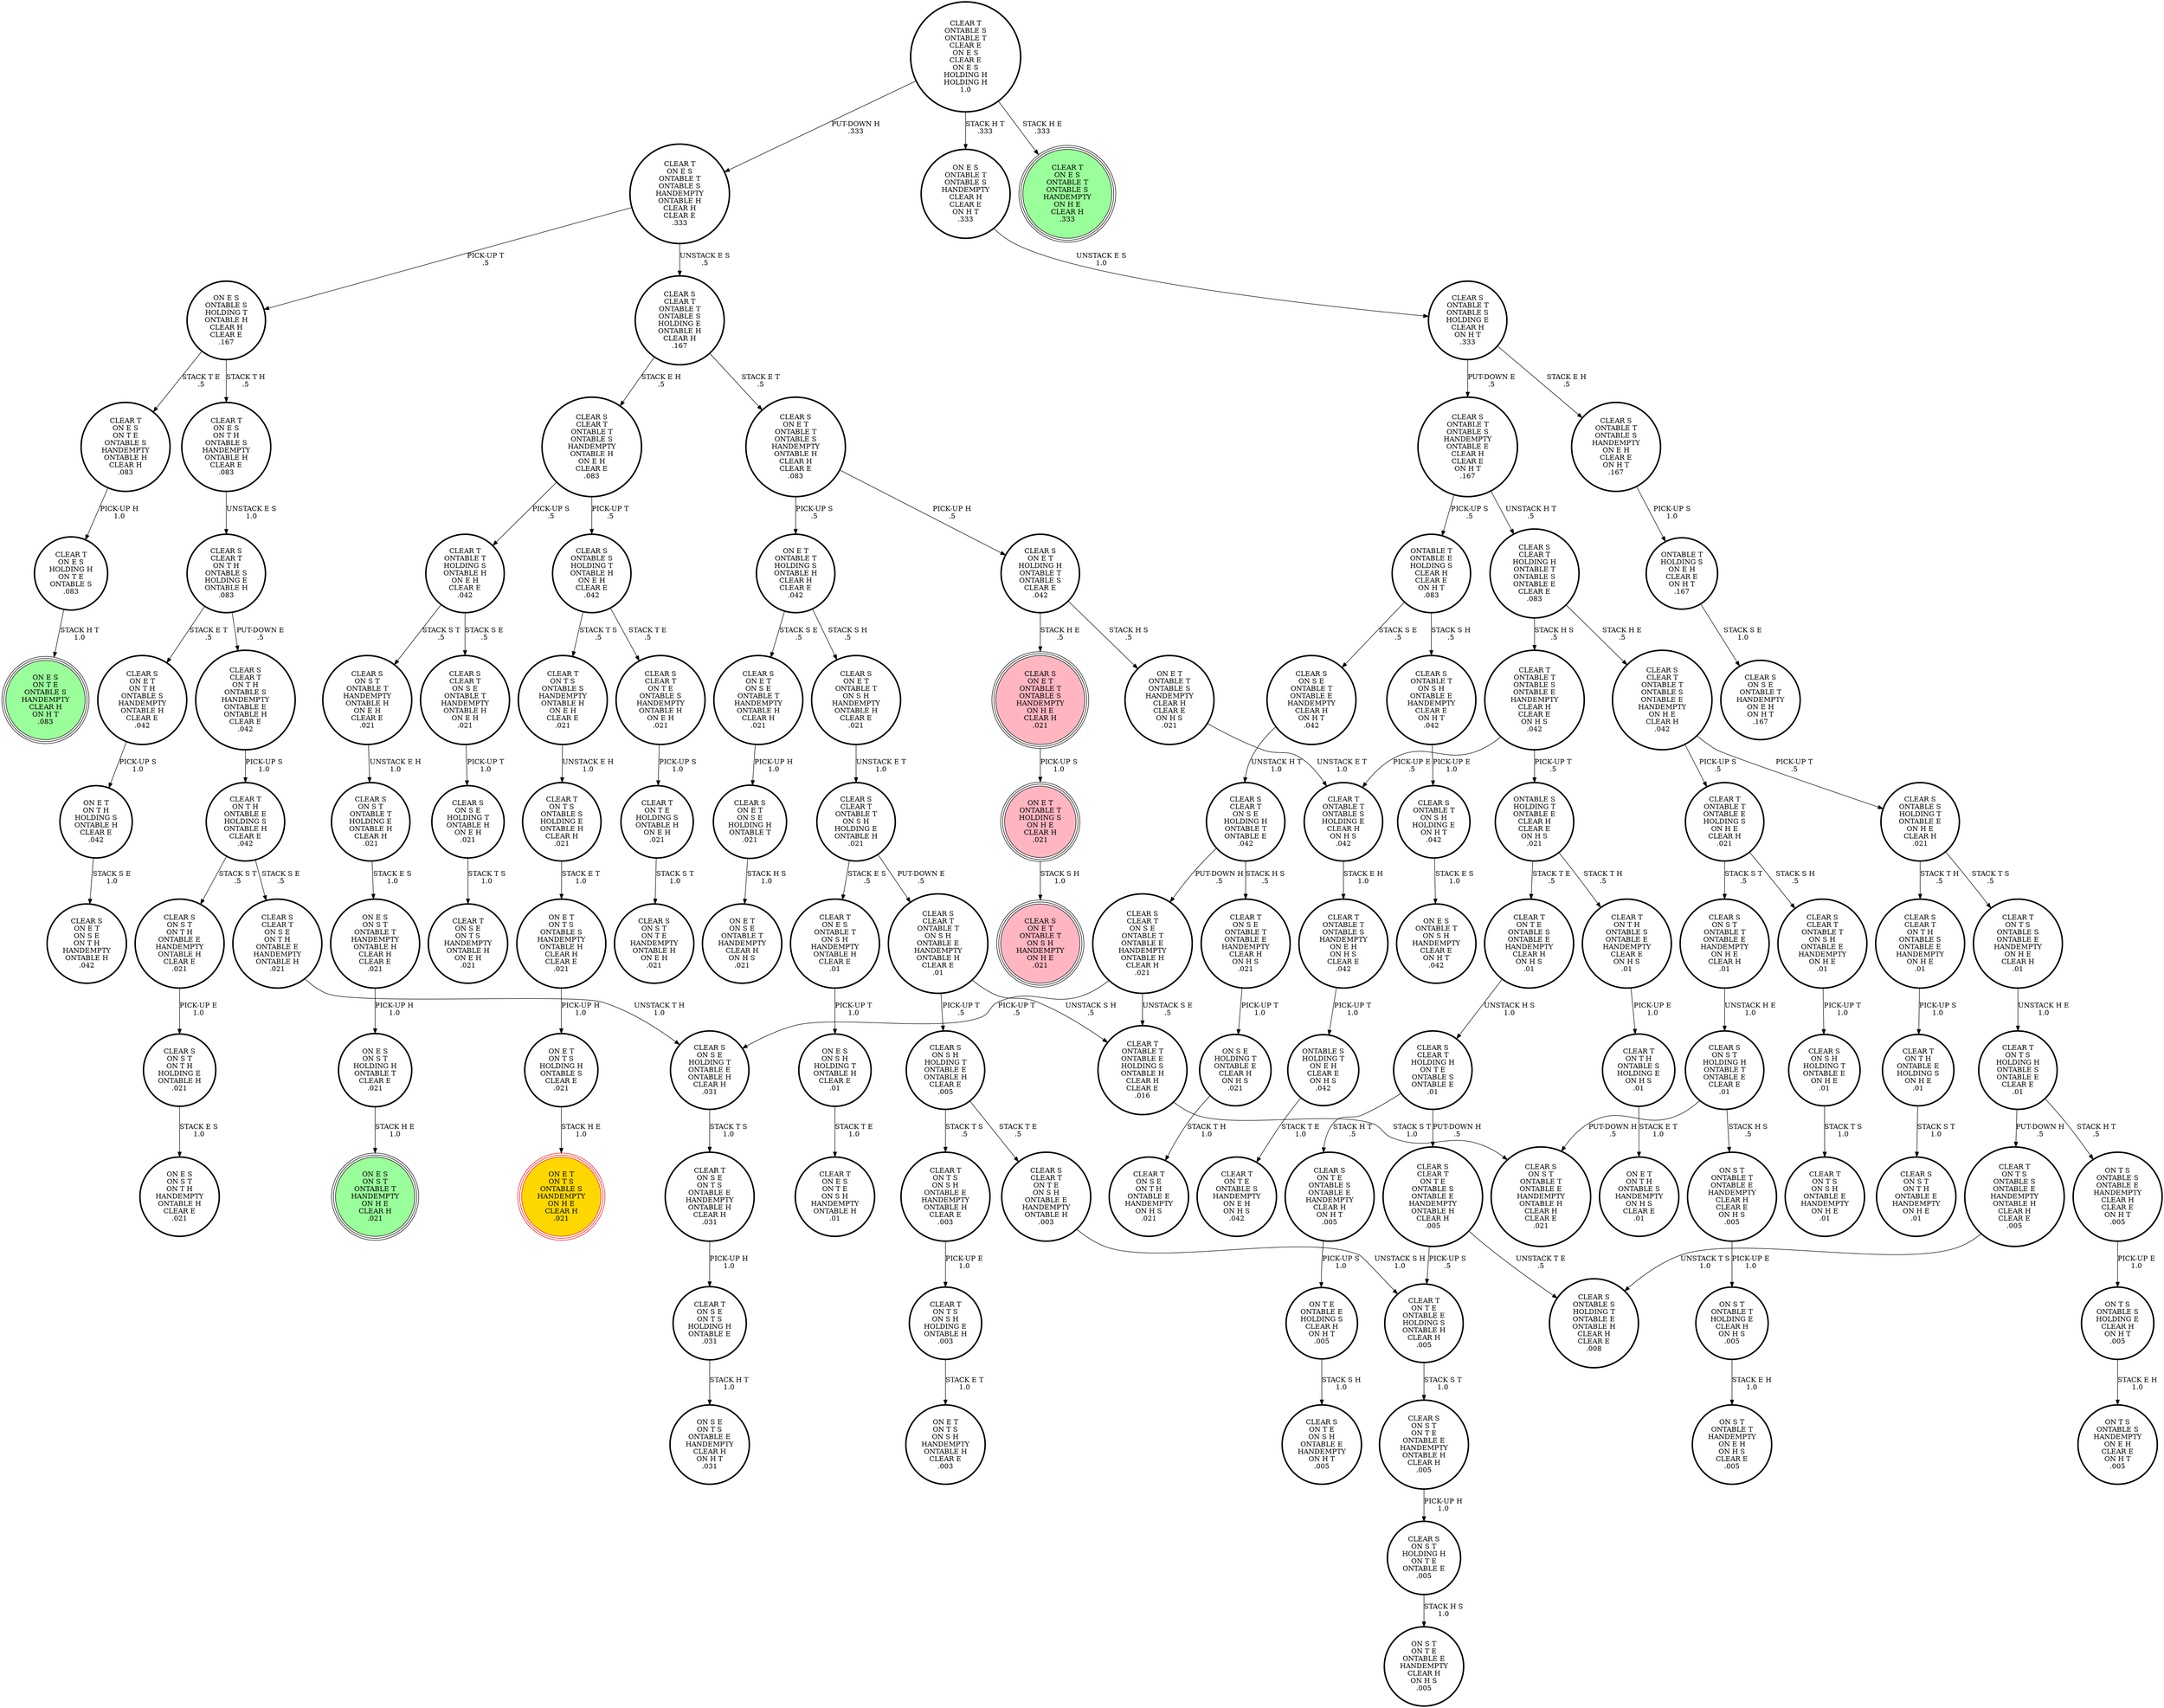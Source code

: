 digraph {
"CLEAR S\nCLEAR T\nONTABLE T\nON S H\nONTABLE E\nHANDEMPTY\nONTABLE H\nCLEAR E\n.01\n" -> "CLEAR S\nON S H\nHOLDING T\nONTABLE E\nONTABLE H\nCLEAR E\n.005\n"[label="PICK-UP T\n.5\n"];
"CLEAR S\nCLEAR T\nONTABLE T\nON S H\nONTABLE E\nHANDEMPTY\nONTABLE H\nCLEAR E\n.01\n" -> "CLEAR T\nONTABLE T\nONTABLE E\nHOLDING S\nONTABLE H\nCLEAR H\nCLEAR E\n.016\n"[label="UNSTACK S H\n.5\n"];
"CLEAR S\nCLEAR T\nONTABLE T\nONTABLE S\nONTABLE E\nHANDEMPTY\nON H E\nCLEAR H\n.042\n" -> "CLEAR T\nONTABLE T\nONTABLE E\nHOLDING S\nON H E\nCLEAR H\n.021\n"[label="PICK-UP S\n.5\n"];
"CLEAR S\nCLEAR T\nONTABLE T\nONTABLE S\nONTABLE E\nHANDEMPTY\nON H E\nCLEAR H\n.042\n" -> "CLEAR S\nONTABLE S\nHOLDING T\nONTABLE E\nON H E\nCLEAR H\n.021\n"[label="PICK-UP T\n.5\n"];
"CLEAR S\nCLEAR T\nON T H\nONTABLE S\nHANDEMPTY\nONTABLE E\nONTABLE H\nCLEAR E\n.042\n" -> "CLEAR T\nON T H\nONTABLE E\nHOLDING S\nONTABLE H\nCLEAR E\n.042\n"[label="PICK-UP S\n1.0\n"];
"CLEAR S\nON E T\nONTABLE T\nON S H\nHANDEMPTY\nONTABLE H\nCLEAR E\n.021\n" -> "CLEAR S\nCLEAR T\nONTABLE T\nON S H\nHOLDING E\nONTABLE H\n.021\n"[label="UNSTACK E T\n1.0\n"];
"ONTABLE T\nONTABLE E\nHOLDING S\nCLEAR H\nCLEAR E\nON H T\n.083\n" -> "CLEAR S\nON S E\nONTABLE T\nONTABLE E\nHANDEMPTY\nCLEAR H\nON H T\n.042\n"[label="STACK S E\n.5\n"];
"ONTABLE T\nONTABLE E\nHOLDING S\nCLEAR H\nCLEAR E\nON H T\n.083\n" -> "CLEAR S\nONTABLE T\nON S H\nONTABLE E\nHANDEMPTY\nCLEAR E\nON H T\n.042\n"[label="STACK S H\n.5\n"];
"CLEAR T\nON E S\nONTABLE T\nONTABLE S\nHANDEMPTY\nONTABLE H\nCLEAR H\nCLEAR E\n.333\n" -> "ON E S\nONTABLE S\nHOLDING T\nONTABLE H\nCLEAR H\nCLEAR E\n.167\n"[label="PICK-UP T\n.5\n"];
"CLEAR T\nON E S\nONTABLE T\nONTABLE S\nHANDEMPTY\nONTABLE H\nCLEAR H\nCLEAR E\n.333\n" -> "CLEAR S\nCLEAR T\nONTABLE T\nONTABLE S\nHOLDING E\nONTABLE H\nCLEAR H\n.167\n"[label="UNSTACK E S\n.5\n"];
"CLEAR S\nCLEAR T\nON T H\nONTABLE S\nHOLDING E\nONTABLE H\n.083\n" -> "CLEAR S\nCLEAR T\nON T H\nONTABLE S\nHANDEMPTY\nONTABLE E\nONTABLE H\nCLEAR E\n.042\n"[label="PUT-DOWN E\n.5\n"];
"CLEAR S\nCLEAR T\nON T H\nONTABLE S\nHOLDING E\nONTABLE H\n.083\n" -> "CLEAR S\nON E T\nON T H\nONTABLE S\nHANDEMPTY\nONTABLE H\nCLEAR E\n.042\n"[label="STACK E T\n.5\n"];
"CLEAR T\nON T H\nONTABLE S\nHOLDING E\nON H S\n.01\n" -> "ON E T\nON T H\nONTABLE S\nHANDEMPTY\nON H S\nCLEAR E\n.01\n"[label="STACK E T\n1.0\n"];
"ON E S\nONTABLE T\nONTABLE S\nHANDEMPTY\nCLEAR H\nCLEAR E\nON H T\n.333\n" -> "CLEAR S\nONTABLE T\nONTABLE S\nHOLDING E\nCLEAR H\nON H T\n.333\n"[label="UNSTACK E S\n1.0\n"];
"CLEAR T\nONTABLE T\nHOLDING S\nONTABLE H\nON E H\nCLEAR E\n.042\n" -> "CLEAR S\nON S T\nONTABLE T\nHANDEMPTY\nONTABLE H\nON E H\nCLEAR E\n.021\n"[label="STACK S T\n.5\n"];
"CLEAR T\nONTABLE T\nHOLDING S\nONTABLE H\nON E H\nCLEAR E\n.042\n" -> "CLEAR S\nCLEAR T\nON S E\nONTABLE T\nHANDEMPTY\nONTABLE H\nON E H\n.021\n"[label="STACK S E\n.5\n"];
"CLEAR S\nONTABLE T\nONTABLE S\nHOLDING E\nCLEAR H\nON H T\n.333\n" -> "CLEAR S\nONTABLE T\nONTABLE S\nHANDEMPTY\nONTABLE E\nCLEAR H\nCLEAR E\nON H T\n.167\n"[label="PUT-DOWN E\n.5\n"];
"CLEAR S\nONTABLE T\nONTABLE S\nHOLDING E\nCLEAR H\nON H T\n.333\n" -> "CLEAR S\nONTABLE T\nONTABLE S\nHANDEMPTY\nON E H\nCLEAR E\nON H T\n.167\n"[label="STACK E H\n.5\n"];
"CLEAR S\nON E T\nHOLDING H\nONTABLE T\nONTABLE S\nCLEAR E\n.042\n" -> "ON E T\nONTABLE T\nONTABLE S\nHANDEMPTY\nCLEAR H\nCLEAR E\nON H S\n.021\n"[label="STACK H S\n.5\n"];
"CLEAR S\nON E T\nHOLDING H\nONTABLE T\nONTABLE S\nCLEAR E\n.042\n" -> "CLEAR S\nON E T\nONTABLE T\nONTABLE S\nHANDEMPTY\nON H E\nCLEAR H\n.021\n"[label="STACK H E\n.5\n"];
"CLEAR S\nON S E\nHOLDING T\nONTABLE E\nONTABLE H\nCLEAR H\n.031\n" -> "CLEAR T\nON S E\nON T S\nONTABLE E\nHANDEMPTY\nONTABLE H\nCLEAR H\n.031\n"[label="STACK T S\n1.0\n"];
"ON E S\nONTABLE S\nHOLDING T\nONTABLE H\nCLEAR H\nCLEAR E\n.167\n" -> "CLEAR T\nON E S\nON T E\nONTABLE S\nHANDEMPTY\nONTABLE H\nCLEAR H\n.083\n"[label="STACK T E\n.5\n"];
"ON E S\nONTABLE S\nHOLDING T\nONTABLE H\nCLEAR H\nCLEAR E\n.167\n" -> "CLEAR T\nON E S\nON T H\nONTABLE S\nHANDEMPTY\nONTABLE H\nCLEAR E\n.083\n"[label="STACK T H\n.5\n"];
"CLEAR S\nONTABLE T\nONTABLE S\nHANDEMPTY\nON E H\nCLEAR E\nON H T\n.167\n" -> "ONTABLE T\nHOLDING S\nON E H\nCLEAR E\nON H T\n.167\n"[label="PICK-UP S\n1.0\n"];
"CLEAR T\nON T S\nONTABLE S\nHANDEMPTY\nONTABLE H\nON E H\nCLEAR E\n.021\n" -> "CLEAR T\nON T S\nONTABLE S\nHOLDING E\nONTABLE H\nCLEAR H\n.021\n"[label="UNSTACK E H\n1.0\n"];
"CLEAR T\nONTABLE T\nONTABLE E\nHOLDING S\nON H E\nCLEAR H\n.021\n" -> "CLEAR S\nON S T\nONTABLE T\nONTABLE E\nHANDEMPTY\nON H E\nCLEAR H\n.01\n"[label="STACK S T\n.5\n"];
"CLEAR T\nONTABLE T\nONTABLE E\nHOLDING S\nON H E\nCLEAR H\n.021\n" -> "CLEAR S\nCLEAR T\nONTABLE T\nON S H\nONTABLE E\nHANDEMPTY\nON H E\n.01\n"[label="STACK S H\n.5\n"];
"ON E S\nON S T\nHOLDING H\nONTABLE T\nCLEAR E\n.021\n" -> "ON E S\nON S T\nONTABLE T\nHANDEMPTY\nON H E\nCLEAR H\n.021\n"[label="STACK H E\n1.0\n"];
"CLEAR T\nON T S\nON S H\nHOLDING E\nONTABLE H\n.003\n" -> "ON E T\nON T S\nON S H\nHANDEMPTY\nONTABLE H\nCLEAR E\n.003\n"[label="STACK E T\n1.0\n"];
"CLEAR T\nON E S\nON T H\nONTABLE S\nHANDEMPTY\nONTABLE H\nCLEAR E\n.083\n" -> "CLEAR S\nCLEAR T\nON T H\nONTABLE S\nHOLDING E\nONTABLE H\n.083\n"[label="UNSTACK E S\n1.0\n"];
"CLEAR T\nON E S\nHOLDING H\nON T E\nONTABLE S\n.083\n" -> "ON E S\nON T E\nONTABLE S\nHANDEMPTY\nCLEAR H\nON H T\n.083\n"[label="STACK H T\n1.0\n"];
"CLEAR T\nONTABLE T\nONTABLE S\nONTABLE E\nHANDEMPTY\nCLEAR H\nCLEAR E\nON H S\n.042\n" -> "ONTABLE S\nHOLDING T\nONTABLE E\nCLEAR H\nCLEAR E\nON H S\n.021\n"[label="PICK-UP T\n.5\n"];
"CLEAR T\nONTABLE T\nONTABLE S\nONTABLE E\nHANDEMPTY\nCLEAR H\nCLEAR E\nON H S\n.042\n" -> "CLEAR T\nONTABLE T\nONTABLE S\nHOLDING E\nCLEAR H\nON H S\n.042\n"[label="PICK-UP E\n.5\n"];
"ON E T\nON T S\nONTABLE S\nHANDEMPTY\nONTABLE H\nCLEAR H\nCLEAR E\n.021\n" -> "ON E T\nON T S\nHOLDING H\nONTABLE S\nCLEAR E\n.021\n"[label="PICK-UP H\n1.0\n"];
"CLEAR S\nCLEAR T\nHOLDING H\nONTABLE T\nONTABLE S\nONTABLE E\nCLEAR E\n.083\n" -> "CLEAR T\nONTABLE T\nONTABLE S\nONTABLE E\nHANDEMPTY\nCLEAR H\nCLEAR E\nON H S\n.042\n"[label="STACK H S\n.5\n"];
"CLEAR S\nCLEAR T\nHOLDING H\nONTABLE T\nONTABLE S\nONTABLE E\nCLEAR E\n.083\n" -> "CLEAR S\nCLEAR T\nONTABLE T\nONTABLE S\nONTABLE E\nHANDEMPTY\nON H E\nCLEAR H\n.042\n"[label="STACK H E\n.5\n"];
"ON E T\nONTABLE T\nONTABLE S\nHANDEMPTY\nCLEAR H\nCLEAR E\nON H S\n.021\n" -> "CLEAR T\nONTABLE T\nONTABLE S\nHOLDING E\nCLEAR H\nON H S\n.042\n"[label="UNSTACK E T\n1.0\n"];
"CLEAR S\nCLEAR T\nON S E\nONTABLE T\nHANDEMPTY\nONTABLE H\nON E H\n.021\n" -> "CLEAR S\nON S E\nHOLDING T\nONTABLE H\nON E H\n.021\n"[label="PICK-UP T\n1.0\n"];
"ONTABLE S\nHOLDING T\nONTABLE E\nCLEAR H\nCLEAR E\nON H S\n.021\n" -> "CLEAR T\nON T H\nONTABLE S\nONTABLE E\nHANDEMPTY\nCLEAR E\nON H S\n.01\n"[label="STACK T H\n.5\n"];
"ONTABLE S\nHOLDING T\nONTABLE E\nCLEAR H\nCLEAR E\nON H S\n.021\n" -> "CLEAR T\nON T E\nONTABLE S\nONTABLE E\nHANDEMPTY\nCLEAR H\nON H S\n.01\n"[label="STACK T E\n.5\n"];
"CLEAR S\nONTABLE T\nON S H\nHOLDING E\nON H T\n.042\n" -> "ON E S\nONTABLE T\nON S H\nHANDEMPTY\nCLEAR E\nON H T\n.042\n"[label="STACK E S\n1.0\n"];
"CLEAR S\nCLEAR T\nONTABLE T\nON S H\nHOLDING E\nONTABLE H\n.021\n" -> "CLEAR T\nON E S\nONTABLE T\nON S H\nHANDEMPTY\nONTABLE H\nCLEAR E\n.01\n"[label="STACK E S\n.5\n"];
"CLEAR S\nCLEAR T\nONTABLE T\nON S H\nHOLDING E\nONTABLE H\n.021\n" -> "CLEAR S\nCLEAR T\nONTABLE T\nON S H\nONTABLE E\nHANDEMPTY\nONTABLE H\nCLEAR E\n.01\n"[label="PUT-DOWN E\n.5\n"];
"CLEAR T\nON T H\nONTABLE E\nHOLDING S\nONTABLE H\nCLEAR E\n.042\n" -> "CLEAR S\nCLEAR T\nON S E\nON T H\nONTABLE E\nHANDEMPTY\nONTABLE H\n.021\n"[label="STACK S E\n.5\n"];
"CLEAR T\nON T H\nONTABLE E\nHOLDING S\nONTABLE H\nCLEAR E\n.042\n" -> "CLEAR S\nON S T\nON T H\nONTABLE E\nHANDEMPTY\nONTABLE H\nCLEAR E\n.021\n"[label="STACK S T\n.5\n"];
"CLEAR S\nON E T\nON S E\nHOLDING H\nONTABLE T\n.021\n" -> "ON E T\nON S E\nONTABLE T\nHANDEMPTY\nCLEAR H\nON H S\n.021\n"[label="STACK H S\n1.0\n"];
"CLEAR S\nCLEAR T\nON S E\nON T H\nONTABLE E\nHANDEMPTY\nONTABLE H\n.021\n" -> "CLEAR S\nON S E\nHOLDING T\nONTABLE E\nONTABLE H\nCLEAR H\n.031\n"[label="UNSTACK T H\n1.0\n"];
"ON E T\nONTABLE T\nHOLDING S\nON H E\nCLEAR H\n.021\n" -> "CLEAR S\nON E T\nONTABLE T\nON S H\nHANDEMPTY\nON H E\n.021\n"[label="STACK S H\n1.0\n"];
"CLEAR T\nON S E\nONTABLE T\nONTABLE E\nHANDEMPTY\nCLEAR H\nON H S\n.021\n" -> "ON S E\nHOLDING T\nONTABLE E\nCLEAR H\nON H S\n.021\n"[label="PICK-UP T\n1.0\n"];
"ON S E\nHOLDING T\nONTABLE E\nCLEAR H\nON H S\n.021\n" -> "CLEAR T\nON S E\nON T H\nONTABLE E\nHANDEMPTY\nON H S\n.021\n"[label="STACK T H\n1.0\n"];
"CLEAR T\nONTABLE T\nONTABLE E\nHOLDING S\nONTABLE H\nCLEAR H\nCLEAR E\n.016\n" -> "CLEAR S\nON S T\nONTABLE T\nONTABLE E\nHANDEMPTY\nONTABLE H\nCLEAR H\nCLEAR E\n.021\n"[label="STACK S T\n1.0\n"];
"CLEAR T\nON T E\nONTABLE E\nHOLDING S\nONTABLE H\nCLEAR H\n.005\n" -> "CLEAR S\nON S T\nON T E\nONTABLE E\nHANDEMPTY\nONTABLE H\nCLEAR H\n.005\n"[label="STACK S T\n1.0\n"];
"ON T E\nONTABLE E\nHOLDING S\nCLEAR H\nON H T\n.005\n" -> "CLEAR S\nON T E\nON S H\nONTABLE E\nHANDEMPTY\nON H T\n.005\n"[label="STACK S H\n1.0\n"];
"CLEAR T\nON S E\nON T S\nONTABLE E\nHANDEMPTY\nONTABLE H\nCLEAR H\n.031\n" -> "CLEAR T\nON S E\nON T S\nHOLDING H\nONTABLE E\n.031\n"[label="PICK-UP H\n1.0\n"];
"ONTABLE T\nHOLDING S\nON E H\nCLEAR E\nON H T\n.167\n" -> "CLEAR S\nON S E\nONTABLE T\nHANDEMPTY\nON E H\nON H T\n.167\n"[label="STACK S E\n1.0\n"];
"CLEAR S\nON E T\nON S E\nONTABLE T\nHANDEMPTY\nONTABLE H\nCLEAR H\n.021\n" -> "CLEAR S\nON E T\nON S E\nHOLDING H\nONTABLE T\n.021\n"[label="PICK-UP H\n1.0\n"];
"CLEAR T\nONTABLE S\nONTABLE T\nCLEAR E\nON E S\nCLEAR E\nON E S\nHOLDING H\nHOLDING H\n1.0\n" -> "CLEAR T\nON E S\nONTABLE T\nONTABLE S\nHANDEMPTY\nONTABLE H\nCLEAR H\nCLEAR E\n.333\n"[label="PUT-DOWN H\n.333\n"];
"CLEAR T\nONTABLE S\nONTABLE T\nCLEAR E\nON E S\nCLEAR E\nON E S\nHOLDING H\nHOLDING H\n1.0\n" -> "CLEAR T\nON E S\nONTABLE T\nONTABLE S\nHANDEMPTY\nON H E\nCLEAR H\n.333\n"[label="STACK H E\n.333\n"];
"CLEAR T\nONTABLE S\nONTABLE T\nCLEAR E\nON E S\nCLEAR E\nON E S\nHOLDING H\nHOLDING H\n1.0\n" -> "ON E S\nONTABLE T\nONTABLE S\nHANDEMPTY\nCLEAR H\nCLEAR E\nON H T\n.333\n"[label="STACK H T\n.333\n"];
"ON E S\nON S H\nHOLDING T\nONTABLE H\nCLEAR E\n.01\n" -> "CLEAR T\nON E S\nON T E\nON S H\nHANDEMPTY\nONTABLE H\n.01\n"[label="STACK T E\n1.0\n"];
"CLEAR S\nON S T\nON T H\nHOLDING E\nONTABLE H\n.021\n" -> "ON E S\nON S T\nON T H\nHANDEMPTY\nONTABLE H\nCLEAR E\n.021\n"[label="STACK E S\n1.0\n"];
"ONTABLE S\nHOLDING T\nON E H\nCLEAR E\nON H S\n.042\n" -> "CLEAR T\nON T E\nONTABLE S\nHANDEMPTY\nON E H\nON H S\n.042\n"[label="STACK T E\n1.0\n"];
"CLEAR S\nON S T\nHOLDING H\nON T E\nONTABLE E\n.005\n" -> "ON S T\nON T E\nONTABLE E\nHANDEMPTY\nCLEAR H\nON H S\n.005\n"[label="STACK H S\n1.0\n"];
"CLEAR S\nCLEAR T\nONTABLE T\nON S H\nONTABLE E\nHANDEMPTY\nON H E\n.01\n" -> "CLEAR S\nON S H\nHOLDING T\nONTABLE E\nON H E\n.01\n"[label="PICK-UP T\n1.0\n"];
"CLEAR S\nON S T\nON T E\nONTABLE E\nHANDEMPTY\nONTABLE H\nCLEAR H\n.005\n" -> "CLEAR S\nON S T\nHOLDING H\nON T E\nONTABLE E\n.005\n"[label="PICK-UP H\n1.0\n"];
"CLEAR T\nON S E\nON T S\nHOLDING H\nONTABLE E\n.031\n" -> "ON S E\nON T S\nONTABLE E\nHANDEMPTY\nCLEAR H\nON H T\n.031\n"[label="STACK H T\n1.0\n"];
"CLEAR S\nON S E\nHOLDING T\nONTABLE H\nON E H\n.021\n" -> "CLEAR T\nON S E\nON T S\nHANDEMPTY\nONTABLE H\nON E H\n.021\n"[label="STACK T S\n1.0\n"];
"CLEAR S\nCLEAR T\nON T E\nONTABLE S\nHANDEMPTY\nONTABLE H\nON E H\n.021\n" -> "CLEAR T\nON T E\nHOLDING S\nONTABLE H\nON E H\n.021\n"[label="PICK-UP S\n1.0\n"];
"ON E T\nON T H\nHOLDING S\nONTABLE H\nCLEAR E\n.042\n" -> "CLEAR S\nON E T\nON S E\nON T H\nHANDEMPTY\nONTABLE H\n.042\n"[label="STACK S E\n1.0\n"];
"ON T S\nONTABLE S\nONTABLE E\nHANDEMPTY\nCLEAR H\nCLEAR E\nON H T\n.005\n" -> "ON T S\nONTABLE S\nHOLDING E\nCLEAR H\nON H T\n.005\n"[label="PICK-UP E\n1.0\n"];
"CLEAR S\nON S H\nHOLDING T\nONTABLE E\nON H E\n.01\n" -> "CLEAR T\nON T S\nON S H\nONTABLE E\nHANDEMPTY\nON H E\n.01\n"[label="STACK T S\n1.0\n"];
"CLEAR S\nCLEAR T\nONTABLE T\nONTABLE S\nHANDEMPTY\nONTABLE H\nON E H\nCLEAR E\n.083\n" -> "CLEAR S\nONTABLE S\nHOLDING T\nONTABLE H\nON E H\nCLEAR E\n.042\n"[label="PICK-UP T\n.5\n"];
"CLEAR S\nCLEAR T\nONTABLE T\nONTABLE S\nHANDEMPTY\nONTABLE H\nON E H\nCLEAR E\n.083\n" -> "CLEAR T\nONTABLE T\nHOLDING S\nONTABLE H\nON E H\nCLEAR E\n.042\n"[label="PICK-UP S\n.5\n"];
"CLEAR S\nONTABLE S\nHOLDING T\nONTABLE E\nON H E\nCLEAR H\n.021\n" -> "CLEAR S\nCLEAR T\nON T H\nONTABLE S\nONTABLE E\nHANDEMPTY\nON H E\n.01\n"[label="STACK T H\n.5\n"];
"CLEAR S\nONTABLE S\nHOLDING T\nONTABLE E\nON H E\nCLEAR H\n.021\n" -> "CLEAR T\nON T S\nONTABLE S\nONTABLE E\nHANDEMPTY\nON H E\nCLEAR H\n.01\n"[label="STACK T S\n.5\n"];
"CLEAR T\nONTABLE T\nONTABLE S\nHANDEMPTY\nON E H\nON H S\nCLEAR E\n.042\n" -> "ONTABLE S\nHOLDING T\nON E H\nCLEAR E\nON H S\n.042\n"[label="PICK-UP T\n1.0\n"];
"CLEAR T\nON E S\nON T E\nONTABLE S\nHANDEMPTY\nONTABLE H\nCLEAR H\n.083\n" -> "CLEAR T\nON E S\nHOLDING H\nON T E\nONTABLE S\n.083\n"[label="PICK-UP H\n1.0\n"];
"CLEAR T\nON T E\nONTABLE S\nONTABLE E\nHANDEMPTY\nCLEAR H\nON H S\n.01\n" -> "CLEAR S\nCLEAR T\nHOLDING H\nON T E\nONTABLE S\nONTABLE E\n.01\n"[label="UNSTACK H S\n1.0\n"];
"CLEAR T\nON T E\nHOLDING S\nONTABLE H\nON E H\n.021\n" -> "CLEAR S\nON S T\nON T E\nHANDEMPTY\nONTABLE H\nON E H\n.021\n"[label="STACK S T\n1.0\n"];
"CLEAR S\nCLEAR T\nHOLDING H\nON T E\nONTABLE S\nONTABLE E\n.01\n" -> "CLEAR S\nON T E\nONTABLE S\nONTABLE E\nHANDEMPTY\nCLEAR H\nON H T\n.005\n"[label="STACK H T\n.5\n"];
"CLEAR S\nCLEAR T\nHOLDING H\nON T E\nONTABLE S\nONTABLE E\n.01\n" -> "CLEAR S\nCLEAR T\nON T E\nONTABLE S\nONTABLE E\nHANDEMPTY\nONTABLE H\nCLEAR H\n.005\n"[label="PUT-DOWN H\n.5\n"];
"CLEAR T\nON T S\nONTABLE S\nONTABLE E\nHANDEMPTY\nON H E\nCLEAR H\n.01\n" -> "CLEAR T\nON T S\nHOLDING H\nONTABLE S\nONTABLE E\nCLEAR E\n.01\n"[label="UNSTACK H E\n1.0\n"];
"ON T S\nONTABLE S\nHOLDING E\nCLEAR H\nON H T\n.005\n" -> "ON T S\nONTABLE S\nHANDEMPTY\nON E H\nCLEAR E\nON H T\n.005\n"[label="STACK E H\n1.0\n"];
"CLEAR T\nON T H\nONTABLE S\nONTABLE E\nHANDEMPTY\nCLEAR E\nON H S\n.01\n" -> "CLEAR T\nON T H\nONTABLE S\nHOLDING E\nON H S\n.01\n"[label="PICK-UP E\n1.0\n"];
"CLEAR T\nON T S\nON S H\nONTABLE E\nHANDEMPTY\nONTABLE H\nCLEAR E\n.003\n" -> "CLEAR T\nON T S\nON S H\nHOLDING E\nONTABLE H\n.003\n"[label="PICK-UP E\n1.0\n"];
"ON E S\nON S T\nONTABLE T\nHANDEMPTY\nONTABLE H\nCLEAR H\nCLEAR E\n.021\n" -> "ON E S\nON S T\nHOLDING H\nONTABLE T\nCLEAR E\n.021\n"[label="PICK-UP H\n1.0\n"];
"CLEAR S\nON S T\nHOLDING H\nONTABLE T\nONTABLE E\nCLEAR E\n.01\n" -> "ON S T\nONTABLE T\nONTABLE E\nHANDEMPTY\nCLEAR H\nCLEAR E\nON H S\n.005\n"[label="STACK H S\n.5\n"];
"CLEAR S\nON S T\nHOLDING H\nONTABLE T\nONTABLE E\nCLEAR E\n.01\n" -> "CLEAR S\nON S T\nONTABLE T\nONTABLE E\nHANDEMPTY\nONTABLE H\nCLEAR H\nCLEAR E\n.021\n"[label="PUT-DOWN H\n.5\n"];
"CLEAR S\nONTABLE T\nON S H\nONTABLE E\nHANDEMPTY\nCLEAR E\nON H T\n.042\n" -> "CLEAR S\nONTABLE T\nON S H\nHOLDING E\nON H T\n.042\n"[label="PICK-UP E\n1.0\n"];
"CLEAR S\nON S T\nONTABLE T\nHANDEMPTY\nONTABLE H\nON E H\nCLEAR E\n.021\n" -> "CLEAR S\nON S T\nONTABLE T\nHOLDING E\nONTABLE H\nCLEAR H\n.021\n"[label="UNSTACK E H\n1.0\n"];
"CLEAR S\nON S H\nHOLDING T\nONTABLE E\nONTABLE H\nCLEAR E\n.005\n" -> "CLEAR S\nCLEAR T\nON T E\nON S H\nONTABLE E\nHANDEMPTY\nONTABLE H\n.003\n"[label="STACK T E\n.5\n"];
"CLEAR S\nON S H\nHOLDING T\nONTABLE E\nONTABLE H\nCLEAR E\n.005\n" -> "CLEAR T\nON T S\nON S H\nONTABLE E\nHANDEMPTY\nONTABLE H\nCLEAR E\n.003\n"[label="STACK T S\n.5\n"];
"CLEAR S\nCLEAR T\nONTABLE T\nONTABLE S\nHOLDING E\nONTABLE H\nCLEAR H\n.167\n" -> "CLEAR S\nON E T\nONTABLE T\nONTABLE S\nHANDEMPTY\nONTABLE H\nCLEAR H\nCLEAR E\n.083\n"[label="STACK E T\n.5\n"];
"CLEAR S\nCLEAR T\nONTABLE T\nONTABLE S\nHOLDING E\nONTABLE H\nCLEAR H\n.167\n" -> "CLEAR S\nCLEAR T\nONTABLE T\nONTABLE S\nHANDEMPTY\nONTABLE H\nON E H\nCLEAR E\n.083\n"[label="STACK E H\n.5\n"];
"CLEAR T\nON T H\nONTABLE E\nHOLDING S\nON H E\n.01\n" -> "CLEAR S\nON S T\nON T H\nONTABLE E\nHANDEMPTY\nON H E\n.01\n"[label="STACK S T\n1.0\n"];
"CLEAR S\nON S T\nONTABLE T\nHOLDING E\nONTABLE H\nCLEAR H\n.021\n" -> "ON E S\nON S T\nONTABLE T\nHANDEMPTY\nONTABLE H\nCLEAR H\nCLEAR E\n.021\n"[label="STACK E S\n1.0\n"];
"ON E T\nONTABLE T\nHOLDING S\nONTABLE H\nCLEAR H\nCLEAR E\n.042\n" -> "CLEAR S\nON E T\nONTABLE T\nON S H\nHANDEMPTY\nONTABLE H\nCLEAR E\n.021\n"[label="STACK S H\n.5\n"];
"ON E T\nONTABLE T\nHOLDING S\nONTABLE H\nCLEAR H\nCLEAR E\n.042\n" -> "CLEAR S\nON E T\nON S E\nONTABLE T\nHANDEMPTY\nONTABLE H\nCLEAR H\n.021\n"[label="STACK S E\n.5\n"];
"CLEAR S\nCLEAR T\nON S E\nHOLDING H\nONTABLE T\nONTABLE E\n.042\n" -> "CLEAR S\nCLEAR T\nON S E\nONTABLE T\nONTABLE E\nHANDEMPTY\nONTABLE H\nCLEAR H\n.021\n"[label="PUT-DOWN H\n.5\n"];
"CLEAR S\nCLEAR T\nON S E\nHOLDING H\nONTABLE T\nONTABLE E\n.042\n" -> "CLEAR T\nON S E\nONTABLE T\nONTABLE E\nHANDEMPTY\nCLEAR H\nON H S\n.021\n"[label="STACK H S\n.5\n"];
"CLEAR S\nON E T\nON T H\nONTABLE S\nHANDEMPTY\nONTABLE H\nCLEAR E\n.042\n" -> "ON E T\nON T H\nHOLDING S\nONTABLE H\nCLEAR E\n.042\n"[label="PICK-UP S\n1.0\n"];
"CLEAR T\nON T S\nONTABLE S\nHOLDING E\nONTABLE H\nCLEAR H\n.021\n" -> "ON E T\nON T S\nONTABLE S\nHANDEMPTY\nONTABLE H\nCLEAR H\nCLEAR E\n.021\n"[label="STACK E T\n1.0\n"];
"CLEAR S\nON S T\nON T H\nONTABLE E\nHANDEMPTY\nONTABLE H\nCLEAR E\n.021\n" -> "CLEAR S\nON S T\nON T H\nHOLDING E\nONTABLE H\n.021\n"[label="PICK-UP E\n1.0\n"];
"ON E T\nON T S\nHOLDING H\nONTABLE S\nCLEAR E\n.021\n" -> "ON E T\nON T S\nONTABLE S\nHANDEMPTY\nON H E\nCLEAR H\n.021\n"[label="STACK H E\n1.0\n"];
"CLEAR S\nON E T\nONTABLE T\nONTABLE S\nHANDEMPTY\nONTABLE H\nCLEAR H\nCLEAR E\n.083\n" -> "CLEAR S\nON E T\nHOLDING H\nONTABLE T\nONTABLE S\nCLEAR E\n.042\n"[label="PICK-UP H\n.5\n"];
"CLEAR S\nON E T\nONTABLE T\nONTABLE S\nHANDEMPTY\nONTABLE H\nCLEAR H\nCLEAR E\n.083\n" -> "ON E T\nONTABLE T\nHOLDING S\nONTABLE H\nCLEAR H\nCLEAR E\n.042\n"[label="PICK-UP S\n.5\n"];
"ON S T\nONTABLE T\nONTABLE E\nHANDEMPTY\nCLEAR H\nCLEAR E\nON H S\n.005\n" -> "ON S T\nONTABLE T\nHOLDING E\nCLEAR H\nON H S\n.005\n"[label="PICK-UP E\n1.0\n"];
"CLEAR S\nCLEAR T\nON T E\nON S H\nONTABLE E\nHANDEMPTY\nONTABLE H\n.003\n" -> "CLEAR T\nON T E\nONTABLE E\nHOLDING S\nONTABLE H\nCLEAR H\n.005\n"[label="UNSTACK S H\n1.0\n"];
"CLEAR S\nCLEAR T\nON T H\nONTABLE S\nONTABLE E\nHANDEMPTY\nON H E\n.01\n" -> "CLEAR T\nON T H\nONTABLE E\nHOLDING S\nON H E\n.01\n"[label="PICK-UP S\n1.0\n"];
"CLEAR T\nONTABLE T\nONTABLE S\nHOLDING E\nCLEAR H\nON H S\n.042\n" -> "CLEAR T\nONTABLE T\nONTABLE S\nHANDEMPTY\nON E H\nON H S\nCLEAR E\n.042\n"[label="STACK E H\n1.0\n"];
"CLEAR T\nON E S\nONTABLE T\nON S H\nHANDEMPTY\nONTABLE H\nCLEAR E\n.01\n" -> "ON E S\nON S H\nHOLDING T\nONTABLE H\nCLEAR E\n.01\n"[label="PICK-UP T\n1.0\n"];
"ON S T\nONTABLE T\nHOLDING E\nCLEAR H\nON H S\n.005\n" -> "ON S T\nONTABLE T\nHANDEMPTY\nON E H\nON H S\nCLEAR E\n.005\n"[label="STACK E H\n1.0\n"];
"CLEAR S\nON S E\nONTABLE T\nONTABLE E\nHANDEMPTY\nCLEAR H\nON H T\n.042\n" -> "CLEAR S\nCLEAR T\nON S E\nHOLDING H\nONTABLE T\nONTABLE E\n.042\n"[label="UNSTACK H T\n1.0\n"];
"CLEAR S\nON E T\nONTABLE T\nONTABLE S\nHANDEMPTY\nON H E\nCLEAR H\n.021\n" -> "ON E T\nONTABLE T\nHOLDING S\nON H E\nCLEAR H\n.021\n"[label="PICK-UP S\n1.0\n"];
"CLEAR S\nON S T\nONTABLE T\nONTABLE E\nHANDEMPTY\nON H E\nCLEAR H\n.01\n" -> "CLEAR S\nON S T\nHOLDING H\nONTABLE T\nONTABLE E\nCLEAR E\n.01\n"[label="UNSTACK H E\n1.0\n"];
"CLEAR S\nCLEAR T\nON S E\nONTABLE T\nONTABLE E\nHANDEMPTY\nONTABLE H\nCLEAR H\n.021\n" -> "CLEAR T\nONTABLE T\nONTABLE E\nHOLDING S\nONTABLE H\nCLEAR H\nCLEAR E\n.016\n"[label="UNSTACK S E\n.5\n"];
"CLEAR S\nCLEAR T\nON S E\nONTABLE T\nONTABLE E\nHANDEMPTY\nONTABLE H\nCLEAR H\n.021\n" -> "CLEAR S\nON S E\nHOLDING T\nONTABLE E\nONTABLE H\nCLEAR H\n.031\n"[label="PICK-UP T\n.5\n"];
"CLEAR S\nONTABLE S\nHOLDING T\nONTABLE H\nON E H\nCLEAR E\n.042\n" -> "CLEAR S\nCLEAR T\nON T E\nONTABLE S\nHANDEMPTY\nONTABLE H\nON E H\n.021\n"[label="STACK T E\n.5\n"];
"CLEAR S\nONTABLE S\nHOLDING T\nONTABLE H\nON E H\nCLEAR E\n.042\n" -> "CLEAR T\nON T S\nONTABLE S\nHANDEMPTY\nONTABLE H\nON E H\nCLEAR E\n.021\n"[label="STACK T S\n.5\n"];
"CLEAR S\nON T E\nONTABLE S\nONTABLE E\nHANDEMPTY\nCLEAR H\nON H T\n.005\n" -> "ON T E\nONTABLE E\nHOLDING S\nCLEAR H\nON H T\n.005\n"[label="PICK-UP S\n1.0\n"];
"CLEAR T\nON T S\nONTABLE S\nONTABLE E\nHANDEMPTY\nONTABLE H\nCLEAR H\nCLEAR E\n.005\n" -> "CLEAR S\nONTABLE S\nHOLDING T\nONTABLE E\nONTABLE H\nCLEAR H\nCLEAR E\n.008\n"[label="UNSTACK T S\n1.0\n"];
"CLEAR T\nON T S\nHOLDING H\nONTABLE S\nONTABLE E\nCLEAR E\n.01\n" -> "CLEAR T\nON T S\nONTABLE S\nONTABLE E\nHANDEMPTY\nONTABLE H\nCLEAR H\nCLEAR E\n.005\n"[label="PUT-DOWN H\n.5\n"];
"CLEAR T\nON T S\nHOLDING H\nONTABLE S\nONTABLE E\nCLEAR E\n.01\n" -> "ON T S\nONTABLE S\nONTABLE E\nHANDEMPTY\nCLEAR H\nCLEAR E\nON H T\n.005\n"[label="STACK H T\n.5\n"];
"CLEAR S\nCLEAR T\nON T E\nONTABLE S\nONTABLE E\nHANDEMPTY\nONTABLE H\nCLEAR H\n.005\n" -> "CLEAR S\nONTABLE S\nHOLDING T\nONTABLE E\nONTABLE H\nCLEAR H\nCLEAR E\n.008\n"[label="UNSTACK T E\n.5\n"];
"CLEAR S\nCLEAR T\nON T E\nONTABLE S\nONTABLE E\nHANDEMPTY\nONTABLE H\nCLEAR H\n.005\n" -> "CLEAR T\nON T E\nONTABLE E\nHOLDING S\nONTABLE H\nCLEAR H\n.005\n"[label="PICK-UP S\n.5\n"];
"CLEAR S\nONTABLE T\nONTABLE S\nHANDEMPTY\nONTABLE E\nCLEAR H\nCLEAR E\nON H T\n.167\n" -> "CLEAR S\nCLEAR T\nHOLDING H\nONTABLE T\nONTABLE S\nONTABLE E\nCLEAR E\n.083\n"[label="UNSTACK H T\n.5\n"];
"CLEAR S\nONTABLE T\nONTABLE S\nHANDEMPTY\nONTABLE E\nCLEAR H\nCLEAR E\nON H T\n.167\n" -> "ONTABLE T\nONTABLE E\nHOLDING S\nCLEAR H\nCLEAR E\nON H T\n.083\n"[label="PICK-UP S\n.5\n"];
"ON E T\nON S E\nONTABLE T\nHANDEMPTY\nCLEAR H\nON H S\n.021\n" [shape=circle, penwidth=3];
"ON E S\nONTABLE T\nON S H\nHANDEMPTY\nCLEAR E\nON H T\n.042\n" [shape=circle, penwidth=3];
"CLEAR S\nON T E\nON S H\nONTABLE E\nHANDEMPTY\nON H T\n.005\n" [shape=circle, penwidth=3];
"ON S T\nONTABLE T\nHANDEMPTY\nON E H\nON H S\nCLEAR E\n.005\n" [shape=circle, penwidth=3];
"CLEAR T\nON T S\nON S H\nONTABLE E\nHANDEMPTY\nON H E\n.01\n" [shape=circle, penwidth=3];
"CLEAR T\nON T E\nONTABLE S\nHANDEMPTY\nON E H\nON H S\n.042\n" [shape=circle, penwidth=3];
"CLEAR S\nON E T\nON S E\nON T H\nHANDEMPTY\nONTABLE H\n.042\n" [shape=circle, penwidth=3];
"CLEAR S\nON E T\nONTABLE T\nON S H\nHANDEMPTY\nON H E\n.021\n" [shape=circle, style=filled, fillcolor=lightpink, peripheries=3];
"CLEAR T\nON S E\nON T H\nONTABLE E\nHANDEMPTY\nON H S\n.021\n" [shape=circle, penwidth=3];
"ON E S\nON T E\nONTABLE S\nHANDEMPTY\nCLEAR H\nON H T\n.083\n" [shape=circle, style=filled, fillcolor=palegreen1, peripheries=3];
"CLEAR T\nON E S\nONTABLE T\nONTABLE S\nHANDEMPTY\nON H E\nCLEAR H\n.333\n" [shape=circle, style=filled, fillcolor=palegreen1, peripheries=3];
"CLEAR S\nON S T\nON T H\nONTABLE E\nHANDEMPTY\nON H E\n.01\n" [shape=circle, penwidth=3];
"ON E T\nON T H\nONTABLE S\nHANDEMPTY\nON H S\nCLEAR E\n.01\n" [shape=circle, penwidth=3];
"CLEAR T\nON E S\nON T E\nON S H\nHANDEMPTY\nONTABLE H\n.01\n" [shape=circle, penwidth=3];
"CLEAR S\nON S T\nON T E\nHANDEMPTY\nONTABLE H\nON E H\n.021\n" [shape=circle, penwidth=3];
"ON S E\nON T S\nONTABLE E\nHANDEMPTY\nCLEAR H\nON H T\n.031\n" [shape=circle, penwidth=3];
"ON T S\nONTABLE S\nHANDEMPTY\nON E H\nCLEAR E\nON H T\n.005\n" [shape=circle, penwidth=3];
"ON E S\nON S T\nONTABLE T\nHANDEMPTY\nON H E\nCLEAR H\n.021\n" [shape=circle, style=filled, fillcolor=palegreen1, peripheries=3];
"CLEAR T\nON S E\nON T S\nHANDEMPTY\nONTABLE H\nON E H\n.021\n" [shape=circle, penwidth=3];
"ON E S\nON S T\nON T H\nHANDEMPTY\nONTABLE H\nCLEAR E\n.021\n" [shape=circle, penwidth=3];
"CLEAR S\nONTABLE S\nHOLDING T\nONTABLE E\nONTABLE H\nCLEAR H\nCLEAR E\n.008\n" [shape=circle, penwidth=3];
"CLEAR S\nON S E\nONTABLE T\nHANDEMPTY\nON E H\nON H T\n.167\n" [shape=circle, penwidth=3];
"ON E T\nON T S\nON S H\nHANDEMPTY\nONTABLE H\nCLEAR E\n.003\n" [shape=circle, penwidth=3];
"ON E T\nON T S\nONTABLE S\nHANDEMPTY\nON H E\nCLEAR H\n.021\n" [shape=circle, style=filled color=red, fillcolor=gold, peripheries=3];
"CLEAR S\nON S T\nONTABLE T\nONTABLE E\nHANDEMPTY\nONTABLE H\nCLEAR H\nCLEAR E\n.021\n" [shape=circle, penwidth=3];
"ON S T\nON T E\nONTABLE E\nHANDEMPTY\nCLEAR H\nON H S\n.005\n" [shape=circle, penwidth=3];
"CLEAR S\nCLEAR T\nON T E\nONTABLE S\nHANDEMPTY\nONTABLE H\nON E H\n.021\n" [shape=circle, penwidth=3];
"ON E T\nON S E\nONTABLE T\nHANDEMPTY\nCLEAR H\nON H S\n.021\n" [shape=circle, penwidth=3];
"CLEAR S\nON S H\nHOLDING T\nONTABLE E\nONTABLE H\nCLEAR E\n.005\n" [shape=circle, penwidth=3];
"CLEAR S\nCLEAR T\nHOLDING H\nONTABLE T\nONTABLE S\nONTABLE E\nCLEAR E\n.083\n" [shape=circle, penwidth=3];
"ONTABLE T\nHOLDING S\nON E H\nCLEAR E\nON H T\n.167\n" [shape=circle, penwidth=3];
"CLEAR S\nCLEAR T\nONTABLE T\nON S H\nONTABLE E\nHANDEMPTY\nON H E\n.01\n" [shape=circle, penwidth=3];
"CLEAR T\nONTABLE S\nONTABLE T\nCLEAR E\nON E S\nCLEAR E\nON E S\nHOLDING H\nHOLDING H\n1.0\n" [shape=circle, penwidth=3];
"ON E S\nON S H\nHOLDING T\nONTABLE H\nCLEAR E\n.01\n" [shape=circle, penwidth=3];
"CLEAR T\nON E S\nHOLDING H\nON T E\nONTABLE S\n.083\n" [shape=circle, penwidth=3];
"CLEAR T\nON S E\nON T S\nONTABLE E\nHANDEMPTY\nONTABLE H\nCLEAR H\n.031\n" [shape=circle, penwidth=3];
"CLEAR S\nON S T\nON T H\nHOLDING E\nONTABLE H\n.021\n" [shape=circle, penwidth=3];
"CLEAR S\nCLEAR T\nHOLDING H\nON T E\nONTABLE S\nONTABLE E\n.01\n" [shape=circle, penwidth=3];
"ON S T\nONTABLE T\nHOLDING E\nCLEAR H\nON H S\n.005\n" [shape=circle, penwidth=3];
"ON E T\nON T S\nHOLDING H\nONTABLE S\nCLEAR E\n.021\n" [shape=circle, penwidth=3];
"ON E S\nONTABLE T\nON S H\nHANDEMPTY\nCLEAR E\nON H T\n.042\n" [shape=circle, penwidth=3];
"CLEAR S\nCLEAR T\nONTABLE T\nON S H\nONTABLE E\nHANDEMPTY\nONTABLE H\nCLEAR E\n.01\n" [shape=circle, penwidth=3];
"ON T E\nONTABLE E\nHOLDING S\nCLEAR H\nON H T\n.005\n" [shape=circle, penwidth=3];
"CLEAR S\nONTABLE T\nONTABLE S\nHANDEMPTY\nON E H\nCLEAR E\nON H T\n.167\n" [shape=circle, penwidth=3];
"CLEAR T\nON T S\nONTABLE S\nONTABLE E\nHANDEMPTY\nON H E\nCLEAR H\n.01\n" [shape=circle, penwidth=3];
"ON T S\nONTABLE S\nONTABLE E\nHANDEMPTY\nCLEAR H\nCLEAR E\nON H T\n.005\n" [shape=circle, penwidth=3];
"CLEAR T\nON T E\nONTABLE E\nHOLDING S\nONTABLE H\nCLEAR H\n.005\n" [shape=circle, penwidth=3];
"CLEAR S\nON T E\nON S H\nONTABLE E\nHANDEMPTY\nON H T\n.005\n" [shape=circle, penwidth=3];
"CLEAR S\nONTABLE S\nHOLDING T\nONTABLE H\nON E H\nCLEAR E\n.042\n" [shape=circle, penwidth=3];
"ONTABLE S\nHOLDING T\nON E H\nCLEAR E\nON H S\n.042\n" [shape=circle, penwidth=3];
"CLEAR S\nON S E\nONTABLE T\nONTABLE E\nHANDEMPTY\nCLEAR H\nON H T\n.042\n" [shape=circle, penwidth=3];
"CLEAR T\nONTABLE T\nHOLDING S\nONTABLE H\nON E H\nCLEAR E\n.042\n" [shape=circle, penwidth=3];
"CLEAR S\nCLEAR T\nON S E\nONTABLE T\nONTABLE E\nHANDEMPTY\nONTABLE H\nCLEAR H\n.021\n" [shape=circle, penwidth=3];
"CLEAR S\nONTABLE T\nON S H\nONTABLE E\nHANDEMPTY\nCLEAR E\nON H T\n.042\n" [shape=circle, penwidth=3];
"CLEAR S\nCLEAR T\nONTABLE T\nONTABLE S\nHOLDING E\nONTABLE H\nCLEAR H\n.167\n" [shape=circle, penwidth=3];
"CLEAR S\nONTABLE T\nONTABLE S\nHOLDING E\nCLEAR H\nON H T\n.333\n" [shape=circle, penwidth=3];
"CLEAR T\nONTABLE T\nONTABLE S\nHOLDING E\nCLEAR H\nON H S\n.042\n" [shape=circle, penwidth=3];
"ON E T\nONTABLE T\nHOLDING S\nONTABLE H\nCLEAR H\nCLEAR E\n.042\n" [shape=circle, penwidth=3];
"CLEAR T\nON T S\nONTABLE S\nONTABLE E\nHANDEMPTY\nONTABLE H\nCLEAR H\nCLEAR E\n.005\n" [shape=circle, penwidth=3];
"CLEAR T\nON T H\nONTABLE E\nHOLDING S\nONTABLE H\nCLEAR E\n.042\n" [shape=circle, penwidth=3];
"CLEAR T\nONTABLE T\nONTABLE E\nHOLDING S\nON H E\nCLEAR H\n.021\n" [shape=circle, penwidth=3];
"CLEAR S\nCLEAR T\nON T E\nONTABLE S\nONTABLE E\nHANDEMPTY\nONTABLE H\nCLEAR H\n.005\n" [shape=circle, penwidth=3];
"ON S T\nONTABLE T\nONTABLE E\nHANDEMPTY\nCLEAR H\nCLEAR E\nON H S\n.005\n" [shape=circle, penwidth=3];
"CLEAR S\nON E T\nONTABLE T\nONTABLE S\nHANDEMPTY\nONTABLE H\nCLEAR H\nCLEAR E\n.083\n" [shape=circle, penwidth=3];
"ON E S\nON S T\nONTABLE T\nHANDEMPTY\nONTABLE H\nCLEAR H\nCLEAR E\n.021\n" [shape=circle, penwidth=3];
"CLEAR S\nON S H\nHOLDING T\nONTABLE E\nON H E\n.01\n" [shape=circle, penwidth=3];
"CLEAR T\nON T S\nON S H\nHOLDING E\nONTABLE H\n.003\n" [shape=circle, penwidth=3];
"ONTABLE T\nONTABLE E\nHOLDING S\nCLEAR H\nCLEAR E\nON H T\n.083\n" [shape=circle, penwidth=3];
"ON S T\nONTABLE T\nHANDEMPTY\nON E H\nON H S\nCLEAR E\n.005\n" [shape=circle, penwidth=3];
"CLEAR T\nON T S\nON S H\nONTABLE E\nHANDEMPTY\nON H E\n.01\n" [shape=circle, penwidth=3];
"CLEAR T\nON T E\nONTABLE S\nHANDEMPTY\nON E H\nON H S\n.042\n" [shape=circle, penwidth=3];
"CLEAR S\nON S T\nHOLDING H\nON T E\nONTABLE E\n.005\n" [shape=circle, penwidth=3];
"ON E T\nONTABLE T\nONTABLE S\nHANDEMPTY\nCLEAR H\nCLEAR E\nON H S\n.021\n" [shape=circle, penwidth=3];
"CLEAR S\nON T E\nONTABLE S\nONTABLE E\nHANDEMPTY\nCLEAR H\nON H T\n.005\n" [shape=circle, penwidth=3];
"CLEAR S\nON E T\nON T H\nONTABLE S\nHANDEMPTY\nONTABLE H\nCLEAR E\n.042\n" [shape=circle, penwidth=3];
"CLEAR S\nON E T\nON S E\nON T H\nHANDEMPTY\nONTABLE H\n.042\n" [shape=circle, penwidth=3];
"CLEAR T\nON T S\nON S H\nONTABLE E\nHANDEMPTY\nONTABLE H\nCLEAR E\n.003\n" [shape=circle, penwidth=3];
"CLEAR S\nONTABLE T\nONTABLE S\nHANDEMPTY\nONTABLE E\nCLEAR H\nCLEAR E\nON H T\n.167\n" [shape=circle, penwidth=3];
"ON T S\nONTABLE S\nHOLDING E\nCLEAR H\nON H T\n.005\n" [shape=circle, penwidth=3];
"CLEAR S\nON E T\nONTABLE T\nON S H\nHANDEMPTY\nONTABLE H\nCLEAR E\n.021\n" [shape=circle, penwidth=3];
"CLEAR T\nON T E\nHOLDING S\nONTABLE H\nON E H\n.021\n" [shape=circle, penwidth=3];
"CLEAR S\nON E T\nON S E\nONTABLE T\nHANDEMPTY\nONTABLE H\nCLEAR H\n.021\n" [shape=circle, penwidth=3];
"CLEAR T\nON S E\nONTABLE T\nONTABLE E\nHANDEMPTY\nCLEAR H\nON H S\n.021\n" [shape=circle, penwidth=3];
"CLEAR S\nON E T\nONTABLE T\nON S H\nHANDEMPTY\nON H E\n.021\n" [shape=circle, style=filled, fillcolor=lightpink, peripheries=3];
"CLEAR T\nON T S\nONTABLE S\nHOLDING E\nONTABLE H\nCLEAR H\n.021\n" [shape=circle, penwidth=3];
"CLEAR T\nONTABLE T\nONTABLE S\nHANDEMPTY\nON E H\nON H S\nCLEAR E\n.042\n" [shape=circle, penwidth=3];
"CLEAR S\nCLEAR T\nON T H\nONTABLE S\nHANDEMPTY\nONTABLE E\nONTABLE H\nCLEAR E\n.042\n" [shape=circle, penwidth=3];
"CLEAR T\nON S E\nON T H\nONTABLE E\nHANDEMPTY\nON H S\n.021\n" [shape=circle, penwidth=3];
"CLEAR S\nON S E\nHOLDING T\nONTABLE H\nON E H\n.021\n" [shape=circle, penwidth=3];
"CLEAR T\nON S E\nON T S\nHOLDING H\nONTABLE E\n.031\n" [shape=circle, penwidth=3];
"CLEAR S\nCLEAR T\nONTABLE T\nONTABLE S\nHANDEMPTY\nONTABLE H\nON E H\nCLEAR E\n.083\n" [shape=circle, penwidth=3];
"ON E S\nON T E\nONTABLE S\nHANDEMPTY\nCLEAR H\nON H T\n.083\n" [shape=circle, style=filled, fillcolor=palegreen1, peripheries=3];
"CLEAR S\nON E T\nHOLDING H\nONTABLE T\nONTABLE S\nCLEAR E\n.042\n" [shape=circle, penwidth=3];
"CLEAR S\nON S E\nHOLDING T\nONTABLE E\nONTABLE H\nCLEAR H\n.031\n" [shape=circle, penwidth=3];
"CLEAR S\nONTABLE S\nHOLDING T\nONTABLE E\nON H E\nCLEAR H\n.021\n" [shape=circle, penwidth=3];
"CLEAR T\nON T H\nONTABLE S\nHOLDING E\nON H S\n.01\n" [shape=circle, penwidth=3];
"CLEAR S\nON S T\nONTABLE T\nHOLDING E\nONTABLE H\nCLEAR H\n.021\n" [shape=circle, penwidth=3];
"CLEAR S\nON E T\nON S E\nHOLDING H\nONTABLE T\n.021\n" [shape=circle, penwidth=3];
"CLEAR S\nCLEAR T\nON S E\nON T H\nONTABLE E\nHANDEMPTY\nONTABLE H\n.021\n" [shape=circle, penwidth=3];
"CLEAR T\nON E S\nONTABLE T\nONTABLE S\nHANDEMPTY\nON H E\nCLEAR H\n.333\n" [shape=circle, style=filled, fillcolor=palegreen1, peripheries=3];
"ON E T\nONTABLE T\nHOLDING S\nON H E\nCLEAR H\n.021\n" [shape=circle, style=filled, fillcolor=lightpink, peripheries=3];
"CLEAR S\nCLEAR T\nON S E\nHOLDING H\nONTABLE T\nONTABLE E\n.042\n" [shape=circle, penwidth=3];
"CLEAR S\nON E T\nONTABLE T\nONTABLE S\nHANDEMPTY\nON H E\nCLEAR H\n.021\n" [shape=circle, style=filled, fillcolor=lightpink, peripheries=3];
"ON E T\nON T S\nONTABLE S\nHANDEMPTY\nONTABLE H\nCLEAR H\nCLEAR E\n.021\n" [shape=circle, penwidth=3];
"CLEAR S\nON S T\nON T H\nONTABLE E\nHANDEMPTY\nON H E\n.01\n" [shape=circle, penwidth=3];
"CLEAR S\nCLEAR T\nON S E\nONTABLE T\nHANDEMPTY\nONTABLE H\nON E H\n.021\n" [shape=circle, penwidth=3];
"CLEAR T\nON T S\nHOLDING H\nONTABLE S\nONTABLE E\nCLEAR E\n.01\n" [shape=circle, penwidth=3];
"ON E T\nON T H\nONTABLE S\nHANDEMPTY\nON H S\nCLEAR E\n.01\n" [shape=circle, penwidth=3];
"ON S E\nHOLDING T\nONTABLE E\nCLEAR H\nON H S\n.021\n" [shape=circle, penwidth=3];
"ON E S\nONTABLE S\nHOLDING T\nONTABLE H\nCLEAR H\nCLEAR E\n.167\n" [shape=circle, penwidth=3];
"CLEAR S\nON S T\nONTABLE T\nONTABLE E\nHANDEMPTY\nON H E\nCLEAR H\n.01\n" [shape=circle, penwidth=3];
"CLEAR S\nCLEAR T\nON T H\nONTABLE S\nHOLDING E\nONTABLE H\n.083\n" [shape=circle, penwidth=3];
"CLEAR S\nCLEAR T\nON T E\nON S H\nONTABLE E\nHANDEMPTY\nONTABLE H\n.003\n" [shape=circle, penwidth=3];
"CLEAR S\nCLEAR T\nONTABLE T\nONTABLE S\nONTABLE E\nHANDEMPTY\nON H E\nCLEAR H\n.042\n" [shape=circle, penwidth=3];
"CLEAR S\nON S T\nHOLDING H\nONTABLE T\nONTABLE E\nCLEAR E\n.01\n" [shape=circle, penwidth=3];
"CLEAR T\nON E S\nON T E\nON S H\nHANDEMPTY\nONTABLE H\n.01\n" [shape=circle, penwidth=3];
"CLEAR S\nON S T\nON T E\nHANDEMPTY\nONTABLE H\nON E H\n.021\n" [shape=circle, penwidth=3];
"ON E T\nON T H\nHOLDING S\nONTABLE H\nCLEAR E\n.042\n" [shape=circle, penwidth=3];
"ON S E\nON T S\nONTABLE E\nHANDEMPTY\nCLEAR H\nON H T\n.031\n" [shape=circle, penwidth=3];
"CLEAR T\nON E S\nONTABLE T\nON S H\nHANDEMPTY\nONTABLE H\nCLEAR E\n.01\n" [shape=circle, penwidth=3];
"CLEAR T\nON T S\nONTABLE S\nHANDEMPTY\nONTABLE H\nON E H\nCLEAR E\n.021\n" [shape=circle, penwidth=3];
"ON T S\nONTABLE S\nHANDEMPTY\nON E H\nCLEAR E\nON H T\n.005\n" [shape=circle, penwidth=3];
"ON E S\nON S T\nONTABLE T\nHANDEMPTY\nON H E\nCLEAR H\n.021\n" [shape=circle, style=filled, fillcolor=palegreen1, peripheries=3];
"CLEAR T\nON S E\nON T S\nHANDEMPTY\nONTABLE H\nON E H\n.021\n" [shape=circle, penwidth=3];
"CLEAR T\nON T H\nONTABLE E\nHOLDING S\nON H E\n.01\n" [shape=circle, penwidth=3];
"CLEAR S\nCLEAR T\nONTABLE T\nON S H\nHOLDING E\nONTABLE H\n.021\n" [shape=circle, penwidth=3];
"ON E S\nONTABLE T\nONTABLE S\nHANDEMPTY\nCLEAR H\nCLEAR E\nON H T\n.333\n" [shape=circle, penwidth=3];
"CLEAR S\nON S T\nONTABLE T\nHANDEMPTY\nONTABLE H\nON E H\nCLEAR E\n.021\n" [shape=circle, penwidth=3];
"ONTABLE S\nHOLDING T\nONTABLE E\nCLEAR H\nCLEAR E\nON H S\n.021\n" [shape=circle, penwidth=3];
"CLEAR S\nCLEAR T\nON T H\nONTABLE S\nONTABLE E\nHANDEMPTY\nON H E\n.01\n" [shape=circle, penwidth=3];
"CLEAR T\nONTABLE T\nONTABLE E\nHOLDING S\nONTABLE H\nCLEAR H\nCLEAR E\n.016\n" [shape=circle, penwidth=3];
"CLEAR T\nON E S\nONTABLE T\nONTABLE S\nHANDEMPTY\nONTABLE H\nCLEAR H\nCLEAR E\n.333\n" [shape=circle, penwidth=3];
"ON E S\nON S T\nON T H\nHANDEMPTY\nONTABLE H\nCLEAR E\n.021\n" [shape=circle, penwidth=3];
"CLEAR S\nONTABLE S\nHOLDING T\nONTABLE E\nONTABLE H\nCLEAR H\nCLEAR E\n.008\n" [shape=circle, penwidth=3];
"CLEAR S\nON S E\nONTABLE T\nHANDEMPTY\nON E H\nON H T\n.167\n" [shape=circle, penwidth=3];
"CLEAR S\nONTABLE T\nON S H\nHOLDING E\nON H T\n.042\n" [shape=circle, penwidth=3];
"ON E S\nON S T\nHOLDING H\nONTABLE T\nCLEAR E\n.021\n" [shape=circle, penwidth=3];
"CLEAR S\nON S T\nON T H\nONTABLE E\nHANDEMPTY\nONTABLE H\nCLEAR E\n.021\n" [shape=circle, penwidth=3];
"ON E T\nON T S\nON S H\nHANDEMPTY\nONTABLE H\nCLEAR E\n.003\n" [shape=circle, penwidth=3];
"CLEAR S\nON S T\nON T E\nONTABLE E\nHANDEMPTY\nONTABLE H\nCLEAR H\n.005\n" [shape=circle, penwidth=3];
"CLEAR T\nON T E\nONTABLE S\nONTABLE E\nHANDEMPTY\nCLEAR H\nON H S\n.01\n" [shape=circle, penwidth=3];
"ON E T\nON T S\nONTABLE S\nHANDEMPTY\nON H E\nCLEAR H\n.021\n" [shape=circle, style=filled color=red, fillcolor=gold, peripheries=3];
"CLEAR S\nON S T\nONTABLE T\nONTABLE E\nHANDEMPTY\nONTABLE H\nCLEAR H\nCLEAR E\n.021\n" [shape=circle, penwidth=3];
"ON S T\nON T E\nONTABLE E\nHANDEMPTY\nCLEAR H\nON H S\n.005\n" [shape=circle, penwidth=3];
"CLEAR T\nONTABLE T\nONTABLE S\nONTABLE E\nHANDEMPTY\nCLEAR H\nCLEAR E\nON H S\n.042\n" [shape=circle, penwidth=3];
"CLEAR T\nON T H\nONTABLE S\nONTABLE E\nHANDEMPTY\nCLEAR E\nON H S\n.01\n" [shape=circle, penwidth=3];
"CLEAR T\nON E S\nON T E\nONTABLE S\nHANDEMPTY\nONTABLE H\nCLEAR H\n.083\n" [shape=circle, penwidth=3];
"CLEAR T\nON E S\nON T H\nONTABLE S\nHANDEMPTY\nONTABLE H\nCLEAR E\n.083\n" [shape=circle, penwidth=3];
}
